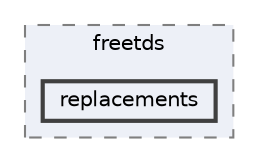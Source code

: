 digraph "include/freetds/replacements"
{
 // LATEX_PDF_SIZE
  bgcolor="transparent";
  edge [fontname=Helvetica,fontsize=10,labelfontname=Helvetica,labelfontsize=10];
  node [fontname=Helvetica,fontsize=10,shape=box,height=0.2,width=0.4];
  compound=true
  subgraph clusterdir_f46f2c05841018b6ef8dbd3316ddb41a {
    graph [ bgcolor="#edf0f7", pencolor="grey50", label="freetds", fontname=Helvetica,fontsize=10 style="filled,dashed", URL="dir_f46f2c05841018b6ef8dbd3316ddb41a.html",tooltip=""]
  dir_b663d705931e630ae54c555929c6aaad [label="replacements", fillcolor="#edf0f7", color="grey25", style="filled,bold", URL="dir_b663d705931e630ae54c555929c6aaad.html",tooltip=""];
  }
}
